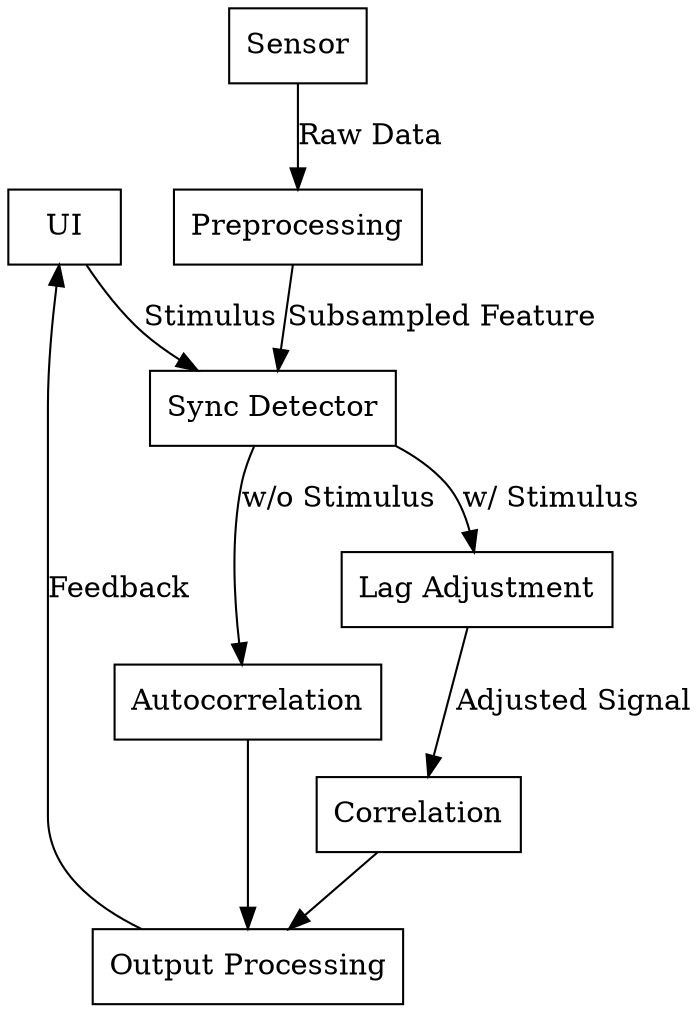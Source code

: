 digraph {
node [shape=box]
"UI" -> "Sync Detector" [label="Stimulus"];
"Sensor" -> "Preprocessing" [label="Raw Data"];
"Preprocessing" -> "Sync Detector" [label="Subsampled Feature"];
"Sync Detector" -> "Lag Adjustment" [label="w/ Stimulus"];
"Sync Detector" -> "Autocorrelation" [label="w/o Stimulus"];
"Lag Adjustment" -> "Correlation" [label="Adjusted Signal"];
"Correlation" -> "Output Processing";
"Autocorrelation" -> "Output Processing";
"Output Processing" -> "UI" [label="Feedback"];
}
